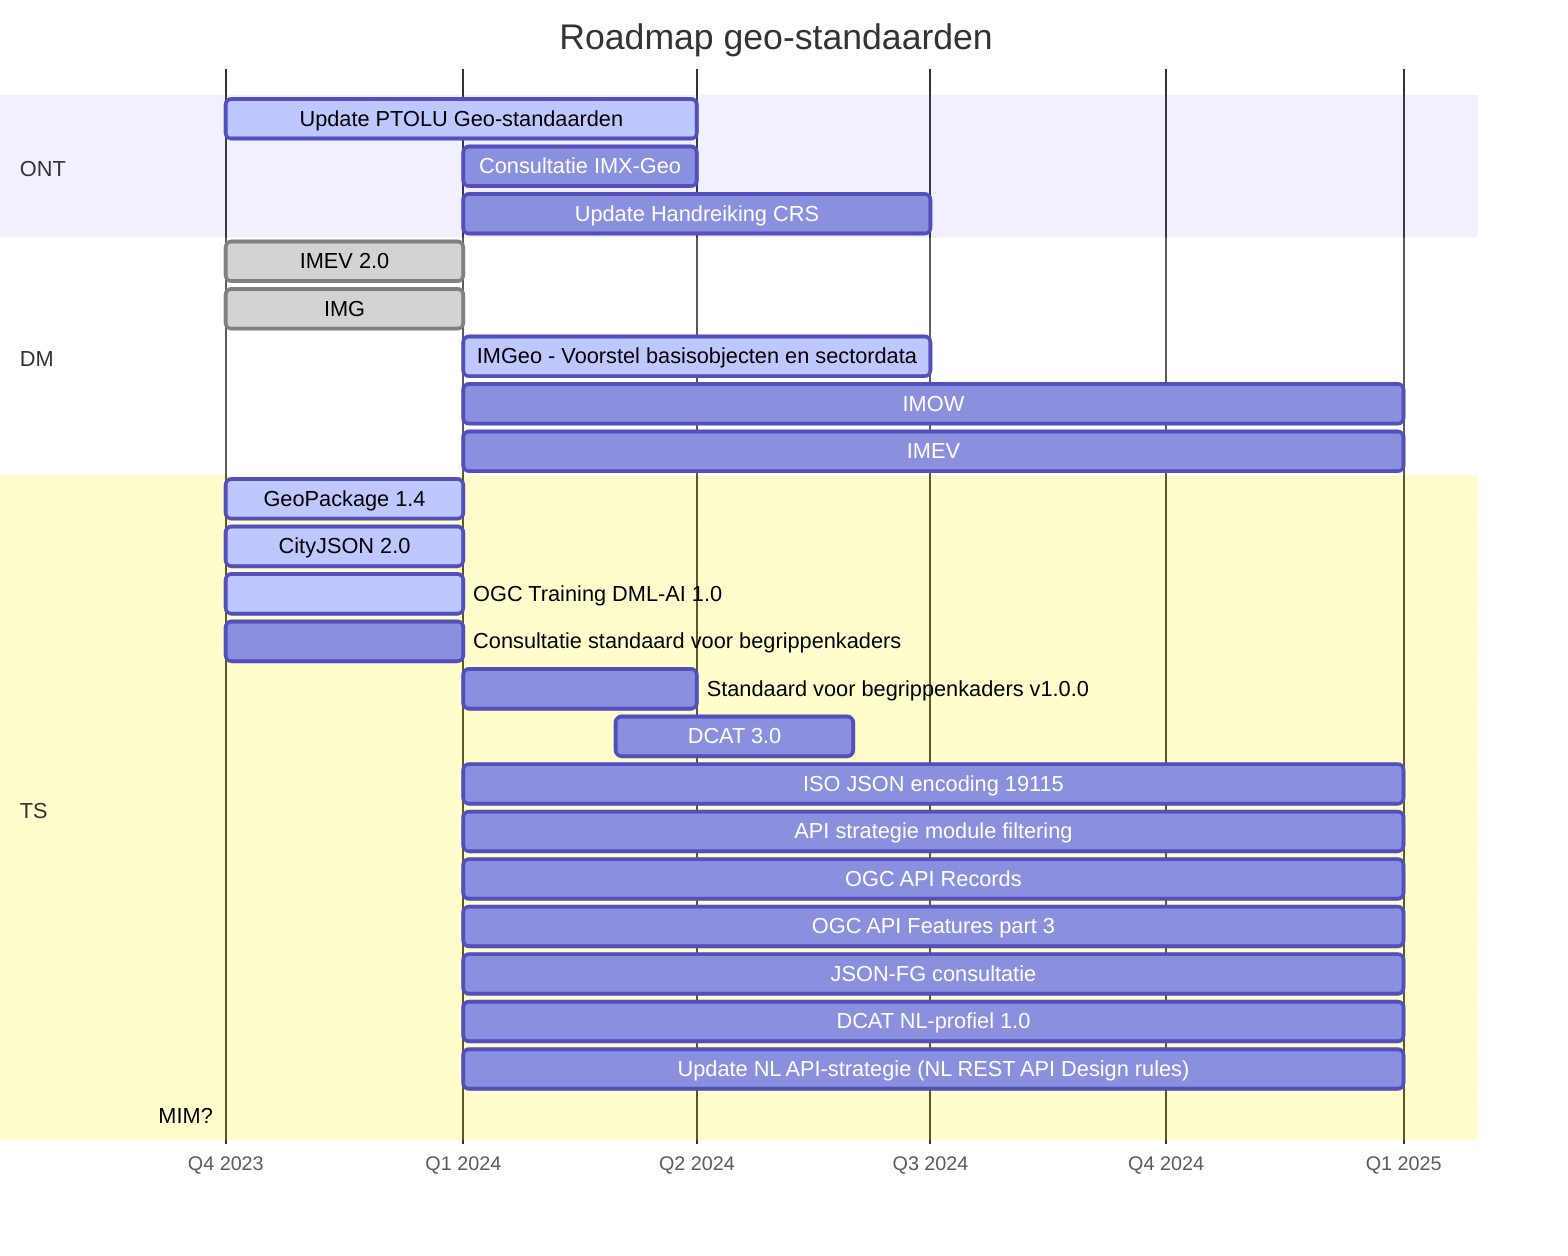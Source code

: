 gantt
    title Roadmap geo-standaarden
    dateFormat YYYY-M
    axisFormat Q%q %Y
    tickInterval 3month
    section ONT
        %% Consultatie GeoPackage and Spatial Schema   :done,      2023-07, 3M
        Update PTOLU Geo-standaarden                :active,    2023-10, 6M
        %% PoC Rechtendelegatie (oAuth)                :           2023-10, 3M
        %% OGC Code Sprint                             :           2023-10, 1M
        
        Consultatie IMX-Geo                         :           2024-01, 3M
        Update Handreiking CRS                      :           2024-01, 6M
        
    section DM        
        IMEV 2.0                                    :done,    2023-10, 3M
        IMG                                         :done,    2023-10, 3M
        IMGeo - Voorstel basisobjecten en sectordata:active,    2024-01, 6M
        IMOW                                        :           2024-01, 12M
        IMEV                                        :           2024-01, 12M
        %% IMKL                                        :           2023-09, 
        %% IMKAD                                       :           2023-09, 
        %% IMWOZ                                       :           2023-09, 
        %% IMBAG                                       :           2023-09, 
        %% IMBOR                                       :           2023-09, 
        %% GWSW                                        :           2023-09, 
        %% IMNA                                        :           2023-09, 
        %% IMDBK / IMROI                               :           2023-09, 
        %% BRT.Next                                    :           2023-09, 

    section TS
        GeoPackage 1.4                              :active,    2023-10, 3M
        CityJSON 2.0                                :active,    2023-10, 3M
        OGC Training DML-AI 1.0                     :active,    2023-10, 3M
        Consultatie standaard voor begrippenkaders  :           2023-10, 3M
        Standaard voor begrippenkaders v1.0.0       :           2024-01, 3M
        DCAT 3.0                                    :           2024-03, 3M 
        ISO JSON encoding 19115                     :           2024-01, 12M
        API strategie module filtering              :           2024-01, 12M
        OGC API Records                             :           2024-01, 12M
        OGC API Features part 3                     :           2024-01, 12M
        JSON-FG consultatie                         :           2024-01, 12M
        DCAT NL-profiel 1.0                         :           2024-01, 12M
        Update NL API-strategie (NL REST API Design rules) :    2024-01, 12M        
        MIM?                                               :    2023-09,